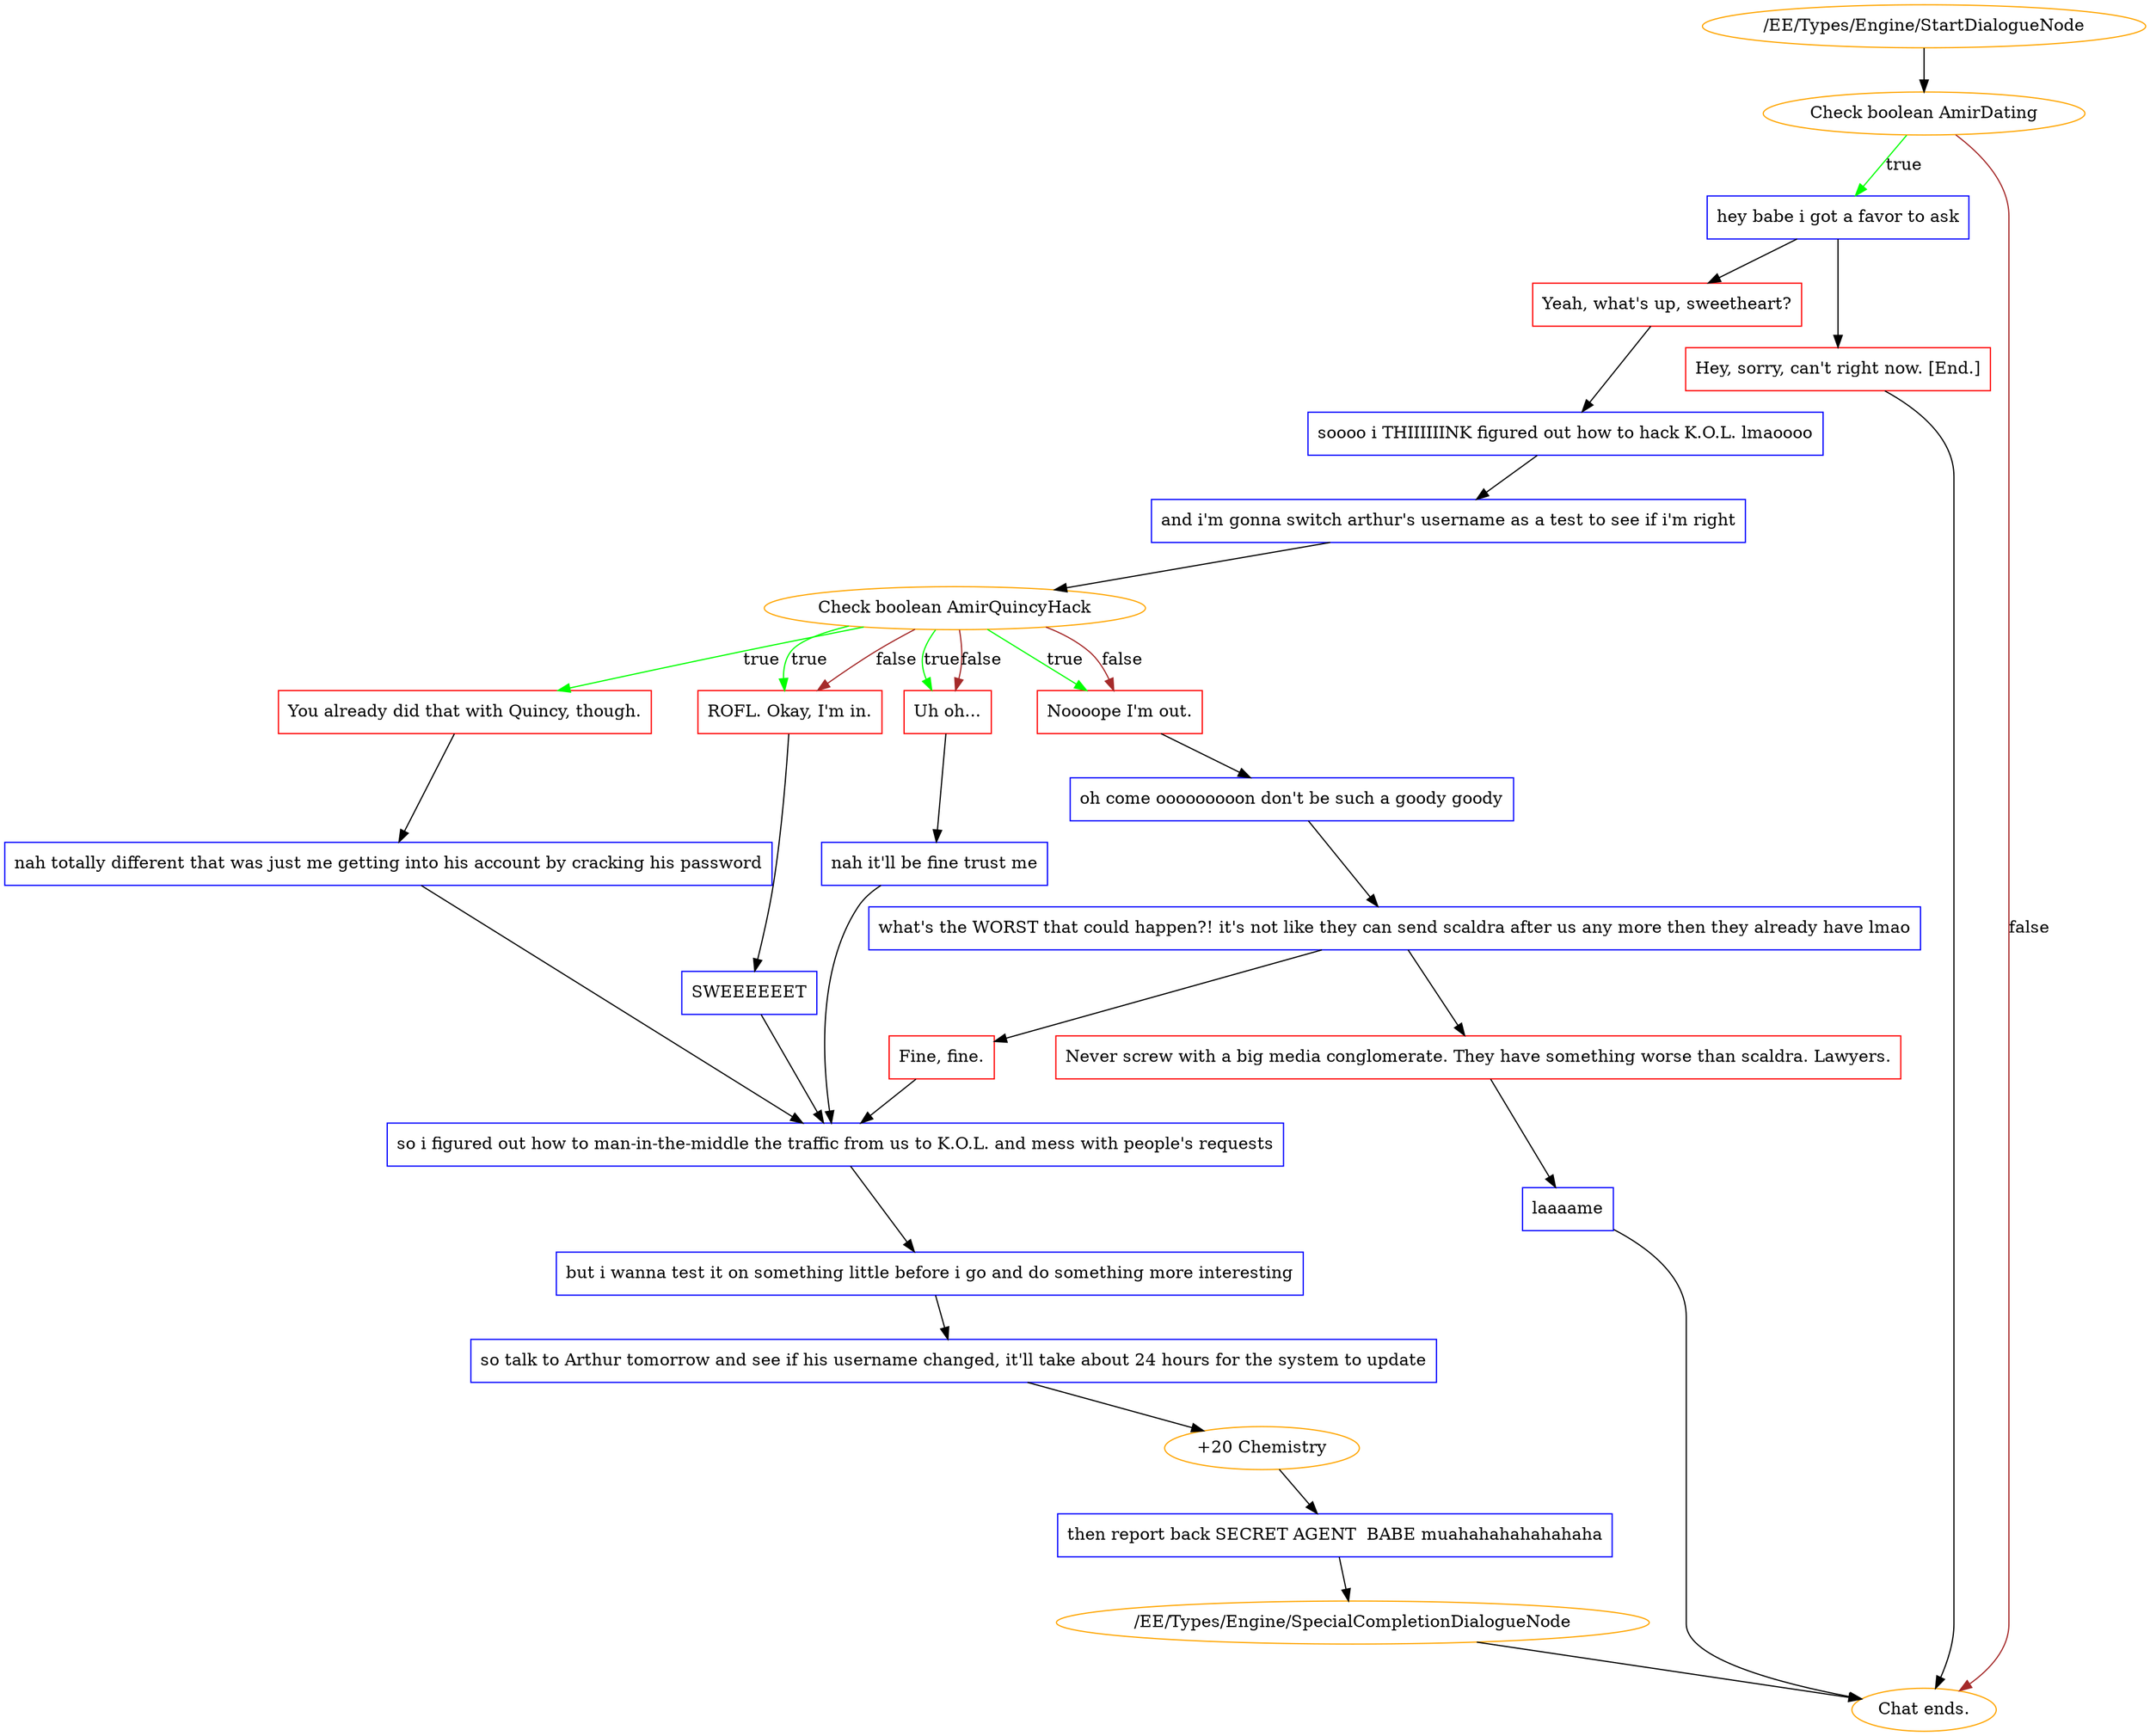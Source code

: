 digraph {
	3240 [label="/EE/Types/Engine/StartDialogueNode",color=orange];
		3240 -> 3241;
	3241 [label="Check boolean AmirDating",color=orange];
		3241 -> 3242 [label=true,color=green];
		3241 -> "Chat ends." [label=false,color=brown];
	3242 [label="hey babe i got a favor to ask",shape=box,color=blue];
		3242 -> 3244;
		3242 -> 3245;
	"Chat ends." [color=orange];
	3244 [label="Yeah, what's up, sweetheart?",shape=box,color=red];
		3244 -> 3246;
	3245 [label="Hey, sorry, can't right now. [End.]",shape=box,color=red];
		3245 -> "Chat ends.";
	3246 [label="soooo i THIIIIIINK figured out how to hack K.O.L. lmaoooo",shape=box,color=blue];
		3246 -> 3247;
	"Chat ends." [color=orange];
	3247 [label="and i'm gonna switch arthur's username as a test to see if i'm right",shape=box,color=blue];
		3247 -> 3248;
	3248 [label="Check boolean AmirQuincyHack",color=orange];
		3248 -> 3249 [label=true,color=green];
		3248 -> 3250 [label=true,color=green];
		3248 -> 3251 [label=true,color=green];
		3248 -> 3252 [label=true,color=green];
		3248 -> 3250 [label=false,color=brown];
		3248 -> 3251 [label=false,color=brown];
		3248 -> 3252 [label=false,color=brown];
	3249 [label="You already did that with Quincy, though.",shape=box,color=red];
		3249 -> 3253;
	3250 [label="ROFL. Okay, I'm in.",shape=box,color=red];
		3250 -> 3254;
	3251 [label="Uh oh...",shape=box,color=red];
		3251 -> 3255;
	3252 [label="Noooope I'm out.",shape=box,color=red];
		3252 -> 3256;
	3253 [label="nah totally different that was just me getting into his account by cracking his password",shape=box,color=blue];
		3253 -> 3260;
	3254 [label="SWEEEEEET",shape=box,color=blue];
		3254 -> 3260;
	3255 [label="nah it'll be fine trust me",shape=box,color=blue];
		3255 -> 3260;
	3256 [label="oh come ooooooooon don't be such a goody goody",shape=box,color=blue];
		3256 -> 3257;
	3260 [label="so i figured out how to man-in-the-middle the traffic from us to K.O.L. and mess with people's requests",shape=box,color=blue];
		3260 -> 3263;
	3257 [label="what's the WORST that could happen?! it's not like they can send scaldra after us any more then they already have lmao",shape=box,color=blue];
		3257 -> 3258;
		3257 -> 3259;
	3263 [label="but i wanna test it on something little before i go and do something more interesting",shape=box,color=blue];
		3263 -> 3264;
	3258 [label="Fine, fine.",shape=box,color=red];
		3258 -> 3260;
	3259 [label="Never screw with a big media conglomerate. They have something worse than scaldra. Lawyers.",shape=box,color=red];
		3259 -> 3261;
	3264 [label="so talk to Arthur tomorrow and see if his username changed, it'll take about 24 hours for the system to update",shape=box,color=blue];
		3264 -> 3266;
	3261 [label="laaaame",shape=box,color=blue];
		3261 -> "Chat ends.";
	3266 [label="+20 Chemistry",color=orange];
		3266 -> 3265;
	"Chat ends." [color=orange];
	3265 [label="then report back SECRET AGENT  BABE muahahahahahahaha",shape=box,color=blue];
		3265 -> 887;
	887 [label="/EE/Types/Engine/SpecialCompletionDialogueNode",color=orange];
		887 -> "Chat ends.";
	"Chat ends." [color=orange];
}